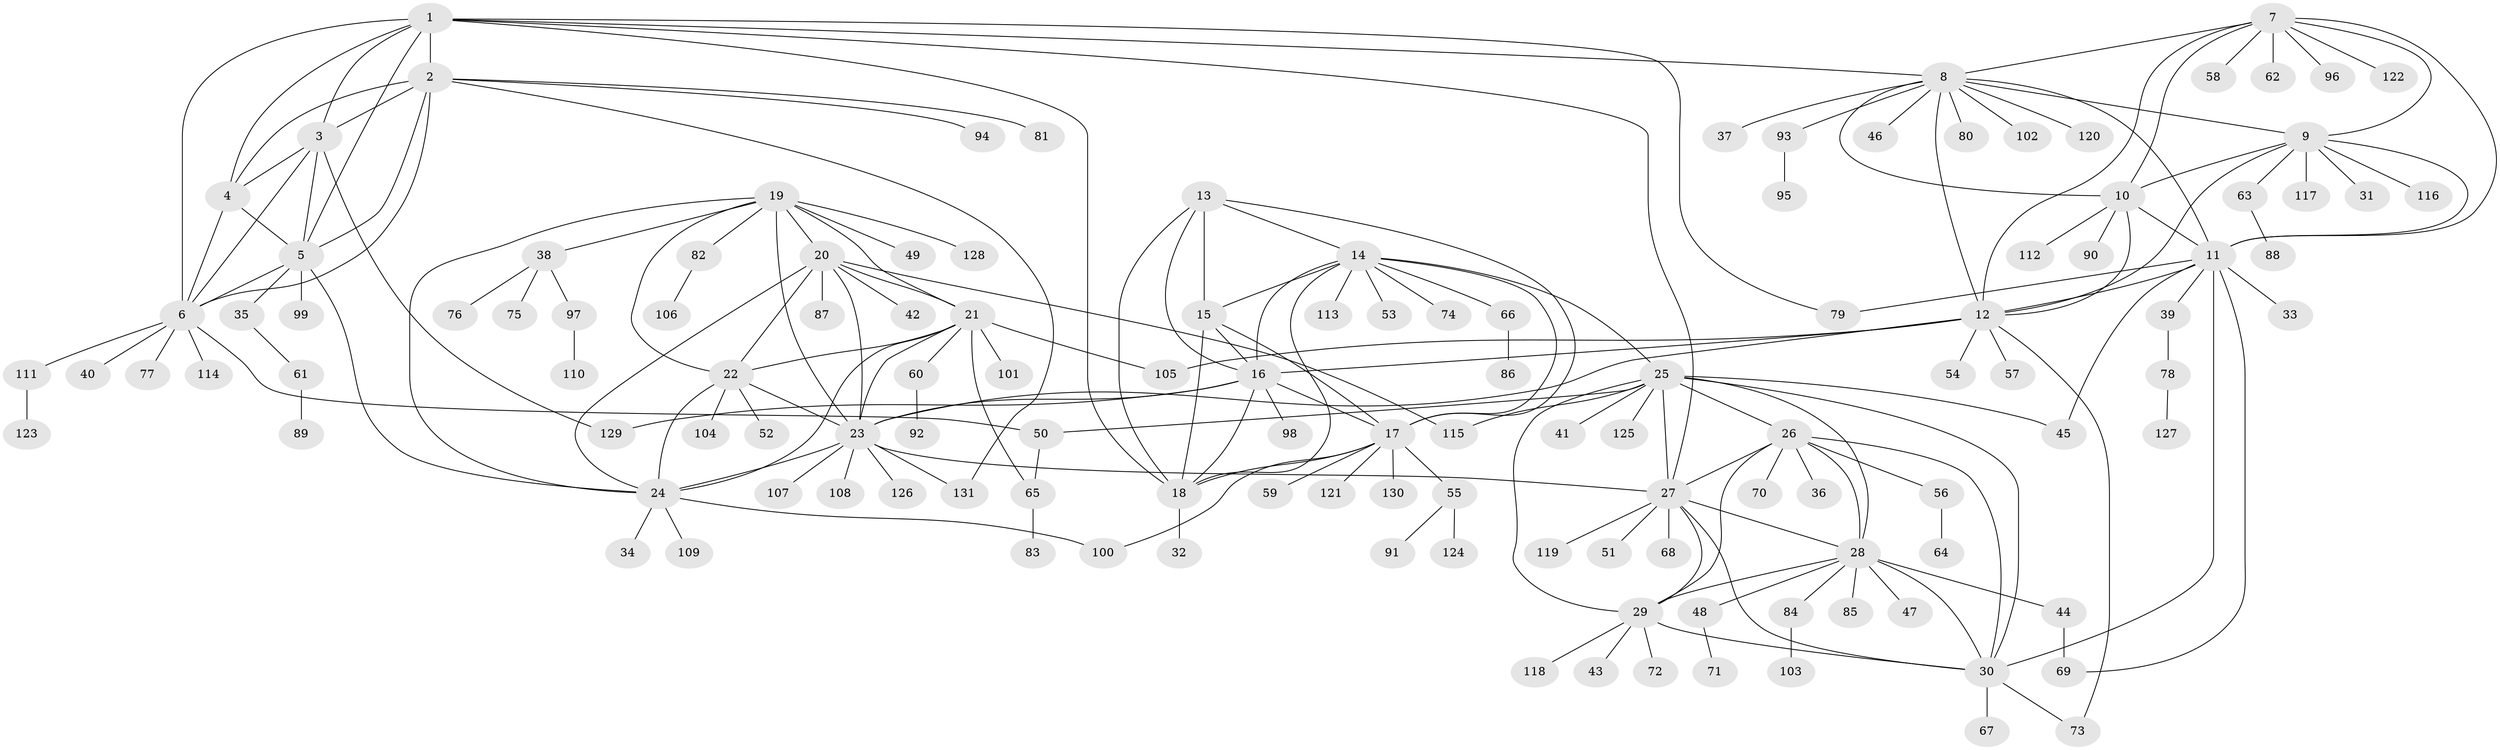 // Generated by graph-tools (version 1.1) at 2025/26/03/09/25 03:26:40]
// undirected, 131 vertices, 197 edges
graph export_dot {
graph [start="1"]
  node [color=gray90,style=filled];
  1;
  2;
  3;
  4;
  5;
  6;
  7;
  8;
  9;
  10;
  11;
  12;
  13;
  14;
  15;
  16;
  17;
  18;
  19;
  20;
  21;
  22;
  23;
  24;
  25;
  26;
  27;
  28;
  29;
  30;
  31;
  32;
  33;
  34;
  35;
  36;
  37;
  38;
  39;
  40;
  41;
  42;
  43;
  44;
  45;
  46;
  47;
  48;
  49;
  50;
  51;
  52;
  53;
  54;
  55;
  56;
  57;
  58;
  59;
  60;
  61;
  62;
  63;
  64;
  65;
  66;
  67;
  68;
  69;
  70;
  71;
  72;
  73;
  74;
  75;
  76;
  77;
  78;
  79;
  80;
  81;
  82;
  83;
  84;
  85;
  86;
  87;
  88;
  89;
  90;
  91;
  92;
  93;
  94;
  95;
  96;
  97;
  98;
  99;
  100;
  101;
  102;
  103;
  104;
  105;
  106;
  107;
  108;
  109;
  110;
  111;
  112;
  113;
  114;
  115;
  116;
  117;
  118;
  119;
  120;
  121;
  122;
  123;
  124;
  125;
  126;
  127;
  128;
  129;
  130;
  131;
  1 -- 2;
  1 -- 3;
  1 -- 4;
  1 -- 5;
  1 -- 6;
  1 -- 8;
  1 -- 18;
  1 -- 27;
  1 -- 79;
  2 -- 3;
  2 -- 4;
  2 -- 5;
  2 -- 6;
  2 -- 81;
  2 -- 94;
  2 -- 131;
  3 -- 4;
  3 -- 5;
  3 -- 6;
  3 -- 129;
  4 -- 5;
  4 -- 6;
  5 -- 6;
  5 -- 24;
  5 -- 35;
  5 -- 99;
  6 -- 40;
  6 -- 50;
  6 -- 77;
  6 -- 111;
  6 -- 114;
  7 -- 8;
  7 -- 9;
  7 -- 10;
  7 -- 11;
  7 -- 12;
  7 -- 58;
  7 -- 62;
  7 -- 96;
  7 -- 122;
  8 -- 9;
  8 -- 10;
  8 -- 11;
  8 -- 12;
  8 -- 37;
  8 -- 46;
  8 -- 80;
  8 -- 93;
  8 -- 102;
  8 -- 120;
  9 -- 10;
  9 -- 11;
  9 -- 12;
  9 -- 31;
  9 -- 63;
  9 -- 116;
  9 -- 117;
  10 -- 11;
  10 -- 12;
  10 -- 90;
  10 -- 112;
  11 -- 12;
  11 -- 30;
  11 -- 33;
  11 -- 39;
  11 -- 45;
  11 -- 69;
  11 -- 79;
  12 -- 16;
  12 -- 23;
  12 -- 54;
  12 -- 57;
  12 -- 73;
  12 -- 105;
  13 -- 14;
  13 -- 15;
  13 -- 16;
  13 -- 17;
  13 -- 18;
  14 -- 15;
  14 -- 16;
  14 -- 17;
  14 -- 18;
  14 -- 25;
  14 -- 53;
  14 -- 66;
  14 -- 74;
  14 -- 113;
  15 -- 16;
  15 -- 17;
  15 -- 18;
  16 -- 17;
  16 -- 18;
  16 -- 23;
  16 -- 98;
  16 -- 129;
  17 -- 18;
  17 -- 55;
  17 -- 59;
  17 -- 100;
  17 -- 121;
  17 -- 130;
  18 -- 32;
  19 -- 20;
  19 -- 21;
  19 -- 22;
  19 -- 23;
  19 -- 24;
  19 -- 38;
  19 -- 49;
  19 -- 82;
  19 -- 128;
  20 -- 21;
  20 -- 22;
  20 -- 23;
  20 -- 24;
  20 -- 42;
  20 -- 87;
  20 -- 115;
  21 -- 22;
  21 -- 23;
  21 -- 24;
  21 -- 60;
  21 -- 65;
  21 -- 101;
  21 -- 105;
  22 -- 23;
  22 -- 24;
  22 -- 52;
  22 -- 104;
  23 -- 24;
  23 -- 27;
  23 -- 107;
  23 -- 108;
  23 -- 126;
  23 -- 131;
  24 -- 34;
  24 -- 100;
  24 -- 109;
  25 -- 26;
  25 -- 27;
  25 -- 28;
  25 -- 29;
  25 -- 30;
  25 -- 41;
  25 -- 45;
  25 -- 50;
  25 -- 115;
  25 -- 125;
  26 -- 27;
  26 -- 28;
  26 -- 29;
  26 -- 30;
  26 -- 36;
  26 -- 56;
  26 -- 70;
  27 -- 28;
  27 -- 29;
  27 -- 30;
  27 -- 51;
  27 -- 68;
  27 -- 119;
  28 -- 29;
  28 -- 30;
  28 -- 44;
  28 -- 47;
  28 -- 48;
  28 -- 84;
  28 -- 85;
  29 -- 30;
  29 -- 43;
  29 -- 72;
  29 -- 118;
  30 -- 67;
  30 -- 73;
  35 -- 61;
  38 -- 75;
  38 -- 76;
  38 -- 97;
  39 -- 78;
  44 -- 69;
  48 -- 71;
  50 -- 65;
  55 -- 91;
  55 -- 124;
  56 -- 64;
  60 -- 92;
  61 -- 89;
  63 -- 88;
  65 -- 83;
  66 -- 86;
  78 -- 127;
  82 -- 106;
  84 -- 103;
  93 -- 95;
  97 -- 110;
  111 -- 123;
}
